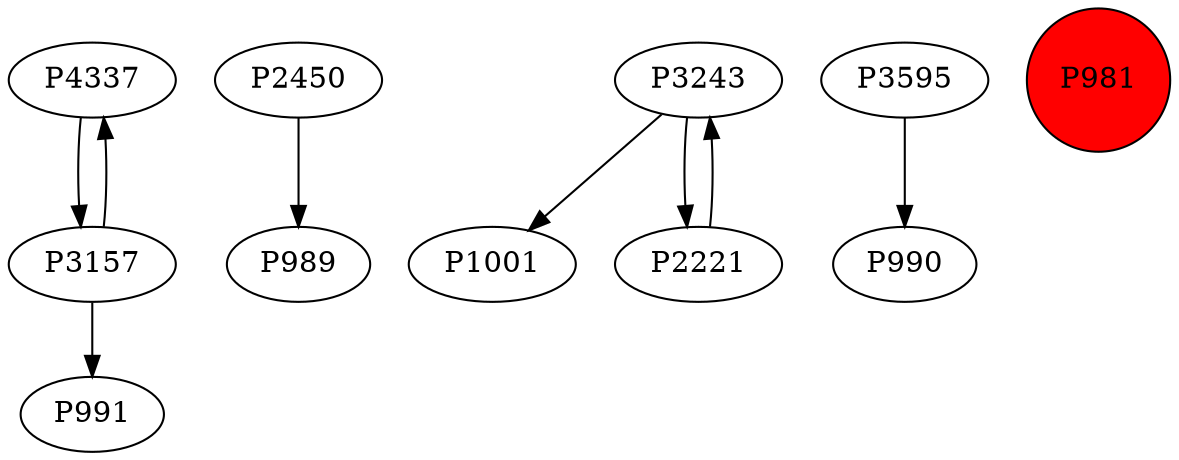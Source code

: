 digraph {
	P4337 -> P3157
	P2450 -> P989
	P3243 -> P1001
	P3243 -> P2221
	P2221 -> P3243
	P3157 -> P4337
	P3157 -> P991
	P3595 -> P990
	P981 [shape=circle]
	P981 [style=filled]
	P981 [fillcolor=red]
}